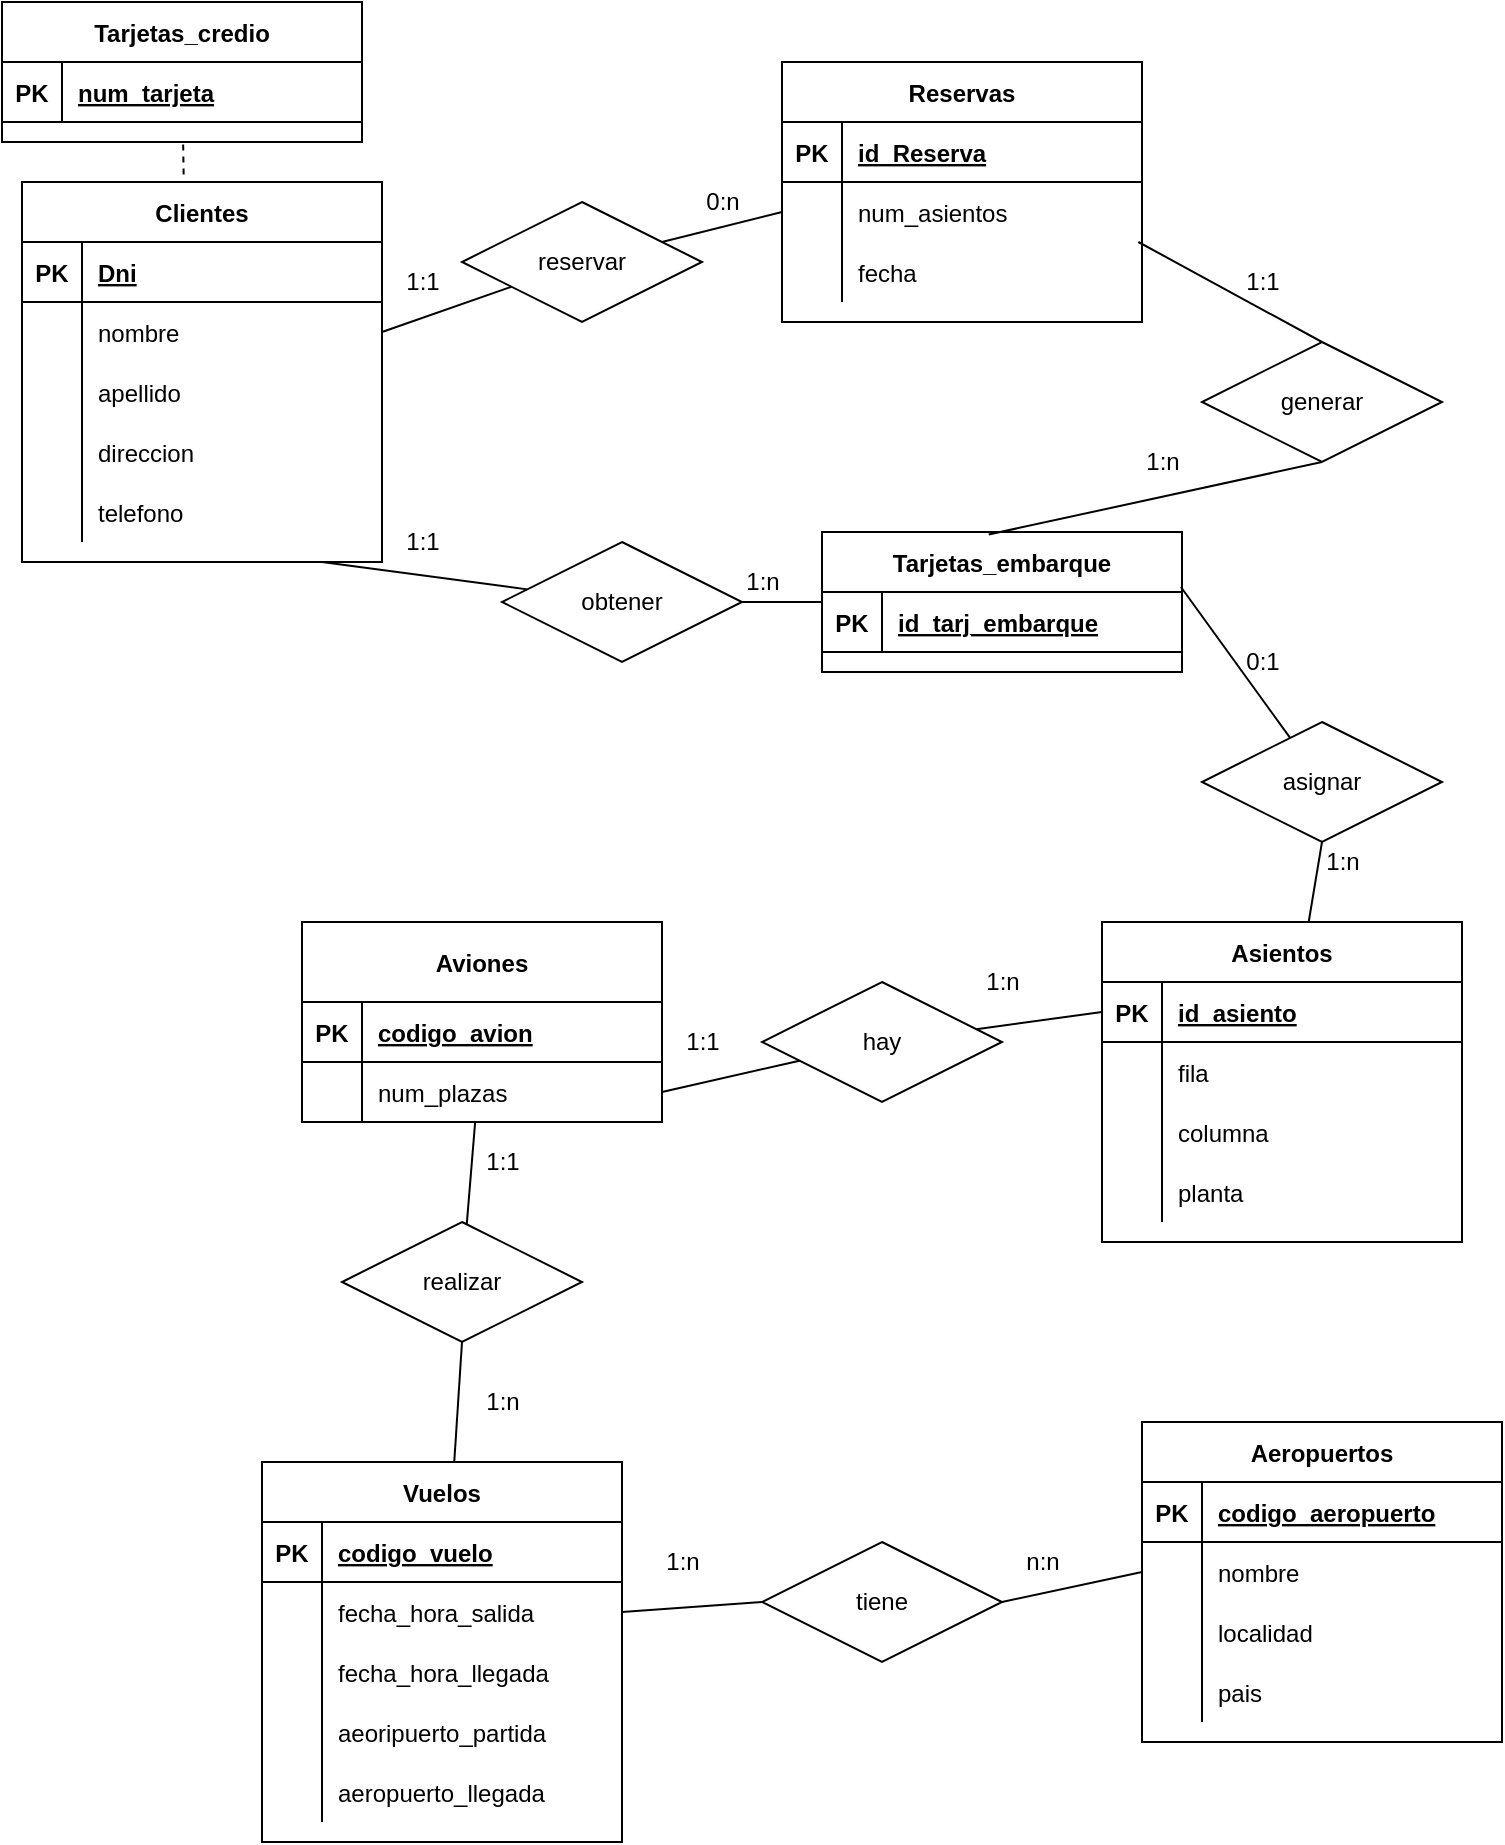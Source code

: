 <mxfile version="20.1.3" type="github">
  <diagram id="R2lEEEUBdFMjLlhIrx00" name="Page-1">
    <mxGraphModel dx="817" dy="742" grid="1" gridSize="10" guides="1" tooltips="1" connect="1" arrows="1" fold="1" page="1" pageScale="1" pageWidth="850" pageHeight="1100" math="0" shadow="0" extFonts="Permanent Marker^https://fonts.googleapis.com/css?family=Permanent+Marker">
      <root>
        <mxCell id="0" />
        <mxCell id="1" parent="0" />
        <mxCell id="9bRRvQeqISY46uuZlSet-1" value="Clientes" style="shape=table;startSize=30;container=1;collapsible=1;childLayout=tableLayout;fixedRows=1;rowLines=0;fontStyle=1;align=center;resizeLast=1;" parent="1" vertex="1">
          <mxGeometry x="30" y="120" width="180" height="190" as="geometry" />
        </mxCell>
        <mxCell id="9bRRvQeqISY46uuZlSet-2" value="" style="shape=tableRow;horizontal=0;startSize=0;swimlaneHead=0;swimlaneBody=0;fillColor=none;collapsible=0;dropTarget=0;points=[[0,0.5],[1,0.5]];portConstraint=eastwest;top=0;left=0;right=0;bottom=1;" parent="9bRRvQeqISY46uuZlSet-1" vertex="1">
          <mxGeometry y="30" width="180" height="30" as="geometry" />
        </mxCell>
        <mxCell id="9bRRvQeqISY46uuZlSet-3" value="PK" style="shape=partialRectangle;connectable=0;fillColor=none;top=0;left=0;bottom=0;right=0;fontStyle=1;overflow=hidden;" parent="9bRRvQeqISY46uuZlSet-2" vertex="1">
          <mxGeometry width="30" height="30" as="geometry">
            <mxRectangle width="30" height="30" as="alternateBounds" />
          </mxGeometry>
        </mxCell>
        <mxCell id="9bRRvQeqISY46uuZlSet-4" value="Dni" style="shape=partialRectangle;connectable=0;fillColor=none;top=0;left=0;bottom=0;right=0;align=left;spacingLeft=6;fontStyle=5;overflow=hidden;" parent="9bRRvQeqISY46uuZlSet-2" vertex="1">
          <mxGeometry x="30" width="150" height="30" as="geometry">
            <mxRectangle width="150" height="30" as="alternateBounds" />
          </mxGeometry>
        </mxCell>
        <mxCell id="9bRRvQeqISY46uuZlSet-5" value="" style="shape=tableRow;horizontal=0;startSize=0;swimlaneHead=0;swimlaneBody=0;fillColor=none;collapsible=0;dropTarget=0;points=[[0,0.5],[1,0.5]];portConstraint=eastwest;top=0;left=0;right=0;bottom=0;" parent="9bRRvQeqISY46uuZlSet-1" vertex="1">
          <mxGeometry y="60" width="180" height="30" as="geometry" />
        </mxCell>
        <mxCell id="9bRRvQeqISY46uuZlSet-6" value="" style="shape=partialRectangle;connectable=0;fillColor=none;top=0;left=0;bottom=0;right=0;editable=1;overflow=hidden;" parent="9bRRvQeqISY46uuZlSet-5" vertex="1">
          <mxGeometry width="30" height="30" as="geometry">
            <mxRectangle width="30" height="30" as="alternateBounds" />
          </mxGeometry>
        </mxCell>
        <mxCell id="9bRRvQeqISY46uuZlSet-7" value="nombre" style="shape=partialRectangle;connectable=0;fillColor=none;top=0;left=0;bottom=0;right=0;align=left;spacingLeft=6;overflow=hidden;" parent="9bRRvQeqISY46uuZlSet-5" vertex="1">
          <mxGeometry x="30" width="150" height="30" as="geometry">
            <mxRectangle width="150" height="30" as="alternateBounds" />
          </mxGeometry>
        </mxCell>
        <mxCell id="9bRRvQeqISY46uuZlSet-8" value="" style="shape=tableRow;horizontal=0;startSize=0;swimlaneHead=0;swimlaneBody=0;fillColor=none;collapsible=0;dropTarget=0;points=[[0,0.5],[1,0.5]];portConstraint=eastwest;top=0;left=0;right=0;bottom=0;" parent="9bRRvQeqISY46uuZlSet-1" vertex="1">
          <mxGeometry y="90" width="180" height="30" as="geometry" />
        </mxCell>
        <mxCell id="9bRRvQeqISY46uuZlSet-9" value="" style="shape=partialRectangle;connectable=0;fillColor=none;top=0;left=0;bottom=0;right=0;editable=1;overflow=hidden;" parent="9bRRvQeqISY46uuZlSet-8" vertex="1">
          <mxGeometry width="30" height="30" as="geometry">
            <mxRectangle width="30" height="30" as="alternateBounds" />
          </mxGeometry>
        </mxCell>
        <mxCell id="9bRRvQeqISY46uuZlSet-10" value="apellido" style="shape=partialRectangle;connectable=0;fillColor=none;top=0;left=0;bottom=0;right=0;align=left;spacingLeft=6;overflow=hidden;" parent="9bRRvQeqISY46uuZlSet-8" vertex="1">
          <mxGeometry x="30" width="150" height="30" as="geometry">
            <mxRectangle width="150" height="30" as="alternateBounds" />
          </mxGeometry>
        </mxCell>
        <mxCell id="9bRRvQeqISY46uuZlSet-11" value="" style="shape=tableRow;horizontal=0;startSize=0;swimlaneHead=0;swimlaneBody=0;fillColor=none;collapsible=0;dropTarget=0;points=[[0,0.5],[1,0.5]];portConstraint=eastwest;top=0;left=0;right=0;bottom=0;" parent="9bRRvQeqISY46uuZlSet-1" vertex="1">
          <mxGeometry y="120" width="180" height="30" as="geometry" />
        </mxCell>
        <mxCell id="9bRRvQeqISY46uuZlSet-12" value="" style="shape=partialRectangle;connectable=0;fillColor=none;top=0;left=0;bottom=0;right=0;editable=1;overflow=hidden;" parent="9bRRvQeqISY46uuZlSet-11" vertex="1">
          <mxGeometry width="30" height="30" as="geometry">
            <mxRectangle width="30" height="30" as="alternateBounds" />
          </mxGeometry>
        </mxCell>
        <mxCell id="9bRRvQeqISY46uuZlSet-13" value="direccion" style="shape=partialRectangle;connectable=0;fillColor=none;top=0;left=0;bottom=0;right=0;align=left;spacingLeft=6;overflow=hidden;" parent="9bRRvQeqISY46uuZlSet-11" vertex="1">
          <mxGeometry x="30" width="150" height="30" as="geometry">
            <mxRectangle width="150" height="30" as="alternateBounds" />
          </mxGeometry>
        </mxCell>
        <mxCell id="9bRRvQeqISY46uuZlSet-14" value="" style="shape=tableRow;horizontal=0;startSize=0;swimlaneHead=0;swimlaneBody=0;fillColor=none;collapsible=0;dropTarget=0;points=[[0,0.5],[1,0.5]];portConstraint=eastwest;top=0;left=0;right=0;bottom=0;" parent="9bRRvQeqISY46uuZlSet-1" vertex="1">
          <mxGeometry y="150" width="180" height="30" as="geometry" />
        </mxCell>
        <mxCell id="9bRRvQeqISY46uuZlSet-15" value="" style="shape=partialRectangle;connectable=0;fillColor=none;top=0;left=0;bottom=0;right=0;editable=1;overflow=hidden;" parent="9bRRvQeqISY46uuZlSet-14" vertex="1">
          <mxGeometry width="30" height="30" as="geometry">
            <mxRectangle width="30" height="30" as="alternateBounds" />
          </mxGeometry>
        </mxCell>
        <mxCell id="9bRRvQeqISY46uuZlSet-16" value="telefono" style="shape=partialRectangle;connectable=0;fillColor=none;top=0;left=0;bottom=0;right=0;align=left;spacingLeft=6;overflow=hidden;" parent="9bRRvQeqISY46uuZlSet-14" vertex="1">
          <mxGeometry x="30" width="150" height="30" as="geometry">
            <mxRectangle width="150" height="30" as="alternateBounds" />
          </mxGeometry>
        </mxCell>
        <mxCell id="9bRRvQeqISY46uuZlSet-20" value="" style="endArrow=none;dashed=1;html=1;rounded=0;exitX=0.449;exitY=-0.02;exitDx=0;exitDy=0;exitPerimeter=0;" parent="1" source="9bRRvQeqISY46uuZlSet-1" target="9bRRvQeqISY46uuZlSet-21" edge="1">
          <mxGeometry width="50" height="50" relative="1" as="geometry">
            <mxPoint x="110" y="160" as="sourcePoint" />
            <mxPoint x="110" y="50" as="targetPoint" />
          </mxGeometry>
        </mxCell>
        <mxCell id="9bRRvQeqISY46uuZlSet-21" value="Tarjetas_credio" style="shape=table;startSize=30;container=1;collapsible=1;childLayout=tableLayout;fixedRows=1;rowLines=0;fontStyle=1;align=center;resizeLast=1;" parent="1" vertex="1">
          <mxGeometry x="20" y="30" width="180" height="70" as="geometry" />
        </mxCell>
        <mxCell id="9bRRvQeqISY46uuZlSet-22" value="" style="shape=tableRow;horizontal=0;startSize=0;swimlaneHead=0;swimlaneBody=0;fillColor=none;collapsible=0;dropTarget=0;points=[[0,0.5],[1,0.5]];portConstraint=eastwest;top=0;left=0;right=0;bottom=1;" parent="9bRRvQeqISY46uuZlSet-21" vertex="1">
          <mxGeometry y="30" width="180" height="30" as="geometry" />
        </mxCell>
        <mxCell id="9bRRvQeqISY46uuZlSet-23" value="PK" style="shape=partialRectangle;connectable=0;fillColor=none;top=0;left=0;bottom=0;right=0;fontStyle=1;overflow=hidden;" parent="9bRRvQeqISY46uuZlSet-22" vertex="1">
          <mxGeometry width="30" height="30" as="geometry">
            <mxRectangle width="30" height="30" as="alternateBounds" />
          </mxGeometry>
        </mxCell>
        <mxCell id="9bRRvQeqISY46uuZlSet-24" value="num_tarjeta" style="shape=partialRectangle;connectable=0;fillColor=none;top=0;left=0;bottom=0;right=0;align=left;spacingLeft=6;fontStyle=5;overflow=hidden;" parent="9bRRvQeqISY46uuZlSet-22" vertex="1">
          <mxGeometry x="30" width="150" height="30" as="geometry">
            <mxRectangle width="150" height="30" as="alternateBounds" />
          </mxGeometry>
        </mxCell>
        <mxCell id="9bRRvQeqISY46uuZlSet-34" value="reservar" style="shape=rhombus;perimeter=rhombusPerimeter;whiteSpace=wrap;html=1;align=center;" parent="1" vertex="1">
          <mxGeometry x="250" y="130" width="120" height="60" as="geometry" />
        </mxCell>
        <mxCell id="9bRRvQeqISY46uuZlSet-37" value="" style="endArrow=none;html=1;rounded=0;exitX=1;exitY=0.5;exitDx=0;exitDy=0;" parent="1" source="9bRRvQeqISY46uuZlSet-5" target="9bRRvQeqISY46uuZlSet-34" edge="1">
          <mxGeometry width="50" height="50" relative="1" as="geometry">
            <mxPoint x="330" y="340" as="sourcePoint" />
            <mxPoint x="450" y="380" as="targetPoint" />
          </mxGeometry>
        </mxCell>
        <mxCell id="9bRRvQeqISY46uuZlSet-39" value="" style="endArrow=none;html=1;rounded=0;entryX=0;entryY=0.5;entryDx=0;entryDy=0;" parent="1" source="9bRRvQeqISY46uuZlSet-34" target="9bRRvQeqISY46uuZlSet-44" edge="1">
          <mxGeometry width="50" height="50" relative="1" as="geometry">
            <mxPoint x="400" y="430" as="sourcePoint" />
            <mxPoint x="450" y="380" as="targetPoint" />
          </mxGeometry>
        </mxCell>
        <mxCell id="9bRRvQeqISY46uuZlSet-40" value="Reservas" style="shape=table;startSize=30;container=1;collapsible=1;childLayout=tableLayout;fixedRows=1;rowLines=0;fontStyle=1;align=center;resizeLast=1;" parent="1" vertex="1">
          <mxGeometry x="410" y="60" width="180" height="130" as="geometry" />
        </mxCell>
        <mxCell id="9bRRvQeqISY46uuZlSet-41" value="" style="shape=tableRow;horizontal=0;startSize=0;swimlaneHead=0;swimlaneBody=0;fillColor=none;collapsible=0;dropTarget=0;points=[[0,0.5],[1,0.5]];portConstraint=eastwest;top=0;left=0;right=0;bottom=1;" parent="9bRRvQeqISY46uuZlSet-40" vertex="1">
          <mxGeometry y="30" width="180" height="30" as="geometry" />
        </mxCell>
        <mxCell id="9bRRvQeqISY46uuZlSet-42" value="PK" style="shape=partialRectangle;connectable=0;fillColor=none;top=0;left=0;bottom=0;right=0;fontStyle=1;overflow=hidden;" parent="9bRRvQeqISY46uuZlSet-41" vertex="1">
          <mxGeometry width="30" height="30" as="geometry">
            <mxRectangle width="30" height="30" as="alternateBounds" />
          </mxGeometry>
        </mxCell>
        <mxCell id="9bRRvQeqISY46uuZlSet-43" value="id_Reserva" style="shape=partialRectangle;connectable=0;fillColor=none;top=0;left=0;bottom=0;right=0;align=left;spacingLeft=6;fontStyle=5;overflow=hidden;" parent="9bRRvQeqISY46uuZlSet-41" vertex="1">
          <mxGeometry x="30" width="150" height="30" as="geometry">
            <mxRectangle width="150" height="30" as="alternateBounds" />
          </mxGeometry>
        </mxCell>
        <mxCell id="9bRRvQeqISY46uuZlSet-44" value="" style="shape=tableRow;horizontal=0;startSize=0;swimlaneHead=0;swimlaneBody=0;fillColor=none;collapsible=0;dropTarget=0;points=[[0,0.5],[1,0.5]];portConstraint=eastwest;top=0;left=0;right=0;bottom=0;" parent="9bRRvQeqISY46uuZlSet-40" vertex="1">
          <mxGeometry y="60" width="180" height="30" as="geometry" />
        </mxCell>
        <mxCell id="9bRRvQeqISY46uuZlSet-45" value="" style="shape=partialRectangle;connectable=0;fillColor=none;top=0;left=0;bottom=0;right=0;editable=1;overflow=hidden;" parent="9bRRvQeqISY46uuZlSet-44" vertex="1">
          <mxGeometry width="30" height="30" as="geometry">
            <mxRectangle width="30" height="30" as="alternateBounds" />
          </mxGeometry>
        </mxCell>
        <mxCell id="9bRRvQeqISY46uuZlSet-46" value="num_asientos" style="shape=partialRectangle;connectable=0;fillColor=none;top=0;left=0;bottom=0;right=0;align=left;spacingLeft=6;overflow=hidden;" parent="9bRRvQeqISY46uuZlSet-44" vertex="1">
          <mxGeometry x="30" width="150" height="30" as="geometry">
            <mxRectangle width="150" height="30" as="alternateBounds" />
          </mxGeometry>
        </mxCell>
        <mxCell id="9bRRvQeqISY46uuZlSet-47" value="" style="shape=tableRow;horizontal=0;startSize=0;swimlaneHead=0;swimlaneBody=0;fillColor=none;collapsible=0;dropTarget=0;points=[[0,0.5],[1,0.5]];portConstraint=eastwest;top=0;left=0;right=0;bottom=0;" parent="9bRRvQeqISY46uuZlSet-40" vertex="1">
          <mxGeometry y="90" width="180" height="30" as="geometry" />
        </mxCell>
        <mxCell id="9bRRvQeqISY46uuZlSet-48" value="" style="shape=partialRectangle;connectable=0;fillColor=none;top=0;left=0;bottom=0;right=0;editable=1;overflow=hidden;" parent="9bRRvQeqISY46uuZlSet-47" vertex="1">
          <mxGeometry width="30" height="30" as="geometry">
            <mxRectangle width="30" height="30" as="alternateBounds" />
          </mxGeometry>
        </mxCell>
        <mxCell id="9bRRvQeqISY46uuZlSet-49" value="fecha" style="shape=partialRectangle;connectable=0;fillColor=none;top=0;left=0;bottom=0;right=0;align=left;spacingLeft=6;overflow=hidden;" parent="9bRRvQeqISY46uuZlSet-47" vertex="1">
          <mxGeometry x="30" width="150" height="30" as="geometry">
            <mxRectangle width="150" height="30" as="alternateBounds" />
          </mxGeometry>
        </mxCell>
        <mxCell id="9bRRvQeqISY46uuZlSet-53" value="generar" style="shape=rhombus;perimeter=rhombusPerimeter;whiteSpace=wrap;html=1;align=center;" parent="1" vertex="1">
          <mxGeometry x="620" y="200" width="120" height="60" as="geometry" />
        </mxCell>
        <mxCell id="9bRRvQeqISY46uuZlSet-54" value="Tarjetas_embarque" style="shape=table;startSize=30;container=1;collapsible=1;childLayout=tableLayout;fixedRows=1;rowLines=0;fontStyle=1;align=center;resizeLast=1;" parent="1" vertex="1">
          <mxGeometry x="430" y="295" width="180" height="70" as="geometry" />
        </mxCell>
        <mxCell id="9bRRvQeqISY46uuZlSet-55" value="" style="shape=tableRow;horizontal=0;startSize=0;swimlaneHead=0;swimlaneBody=0;fillColor=none;collapsible=0;dropTarget=0;points=[[0,0.5],[1,0.5]];portConstraint=eastwest;top=0;left=0;right=0;bottom=1;" parent="9bRRvQeqISY46uuZlSet-54" vertex="1">
          <mxGeometry y="30" width="180" height="30" as="geometry" />
        </mxCell>
        <mxCell id="9bRRvQeqISY46uuZlSet-56" value="PK" style="shape=partialRectangle;connectable=0;fillColor=none;top=0;left=0;bottom=0;right=0;fontStyle=1;overflow=hidden;" parent="9bRRvQeqISY46uuZlSet-55" vertex="1">
          <mxGeometry width="30" height="30" as="geometry">
            <mxRectangle width="30" height="30" as="alternateBounds" />
          </mxGeometry>
        </mxCell>
        <mxCell id="9bRRvQeqISY46uuZlSet-57" value="id_tarj_embarque" style="shape=partialRectangle;connectable=0;fillColor=none;top=0;left=0;bottom=0;right=0;align=left;spacingLeft=6;fontStyle=5;overflow=hidden;" parent="9bRRvQeqISY46uuZlSet-55" vertex="1">
          <mxGeometry x="30" width="150" height="30" as="geometry">
            <mxRectangle width="150" height="30" as="alternateBounds" />
          </mxGeometry>
        </mxCell>
        <mxCell id="9bRRvQeqISY46uuZlSet-67" value="asignar" style="shape=rhombus;perimeter=rhombusPerimeter;whiteSpace=wrap;html=1;align=center;" parent="1" vertex="1">
          <mxGeometry x="620" y="390" width="120" height="60" as="geometry" />
        </mxCell>
        <mxCell id="9bRRvQeqISY46uuZlSet-68" value="Asientos" style="shape=table;startSize=30;container=1;collapsible=1;childLayout=tableLayout;fixedRows=1;rowLines=0;fontStyle=1;align=center;resizeLast=1;" parent="1" vertex="1">
          <mxGeometry x="570" y="490" width="180" height="160" as="geometry" />
        </mxCell>
        <mxCell id="9bRRvQeqISY46uuZlSet-69" value="" style="shape=tableRow;horizontal=0;startSize=0;swimlaneHead=0;swimlaneBody=0;fillColor=none;collapsible=0;dropTarget=0;points=[[0,0.5],[1,0.5]];portConstraint=eastwest;top=0;left=0;right=0;bottom=1;" parent="9bRRvQeqISY46uuZlSet-68" vertex="1">
          <mxGeometry y="30" width="180" height="30" as="geometry" />
        </mxCell>
        <mxCell id="9bRRvQeqISY46uuZlSet-70" value="PK" style="shape=partialRectangle;connectable=0;fillColor=none;top=0;left=0;bottom=0;right=0;fontStyle=1;overflow=hidden;" parent="9bRRvQeqISY46uuZlSet-69" vertex="1">
          <mxGeometry width="30" height="30" as="geometry">
            <mxRectangle width="30" height="30" as="alternateBounds" />
          </mxGeometry>
        </mxCell>
        <mxCell id="9bRRvQeqISY46uuZlSet-71" value="id_asiento" style="shape=partialRectangle;connectable=0;fillColor=none;top=0;left=0;bottom=0;right=0;align=left;spacingLeft=6;fontStyle=5;overflow=hidden;" parent="9bRRvQeqISY46uuZlSet-69" vertex="1">
          <mxGeometry x="30" width="150" height="30" as="geometry">
            <mxRectangle width="150" height="30" as="alternateBounds" />
          </mxGeometry>
        </mxCell>
        <mxCell id="9bRRvQeqISY46uuZlSet-72" value="" style="shape=tableRow;horizontal=0;startSize=0;swimlaneHead=0;swimlaneBody=0;fillColor=none;collapsible=0;dropTarget=0;points=[[0,0.5],[1,0.5]];portConstraint=eastwest;top=0;left=0;right=0;bottom=0;" parent="9bRRvQeqISY46uuZlSet-68" vertex="1">
          <mxGeometry y="60" width="180" height="30" as="geometry" />
        </mxCell>
        <mxCell id="9bRRvQeqISY46uuZlSet-73" value="" style="shape=partialRectangle;connectable=0;fillColor=none;top=0;left=0;bottom=0;right=0;editable=1;overflow=hidden;" parent="9bRRvQeqISY46uuZlSet-72" vertex="1">
          <mxGeometry width="30" height="30" as="geometry">
            <mxRectangle width="30" height="30" as="alternateBounds" />
          </mxGeometry>
        </mxCell>
        <mxCell id="9bRRvQeqISY46uuZlSet-74" value="fila" style="shape=partialRectangle;connectable=0;fillColor=none;top=0;left=0;bottom=0;right=0;align=left;spacingLeft=6;overflow=hidden;" parent="9bRRvQeqISY46uuZlSet-72" vertex="1">
          <mxGeometry x="30" width="150" height="30" as="geometry">
            <mxRectangle width="150" height="30" as="alternateBounds" />
          </mxGeometry>
        </mxCell>
        <mxCell id="9bRRvQeqISY46uuZlSet-75" value="" style="shape=tableRow;horizontal=0;startSize=0;swimlaneHead=0;swimlaneBody=0;fillColor=none;collapsible=0;dropTarget=0;points=[[0,0.5],[1,0.5]];portConstraint=eastwest;top=0;left=0;right=0;bottom=0;" parent="9bRRvQeqISY46uuZlSet-68" vertex="1">
          <mxGeometry y="90" width="180" height="30" as="geometry" />
        </mxCell>
        <mxCell id="9bRRvQeqISY46uuZlSet-76" value="" style="shape=partialRectangle;connectable=0;fillColor=none;top=0;left=0;bottom=0;right=0;editable=1;overflow=hidden;" parent="9bRRvQeqISY46uuZlSet-75" vertex="1">
          <mxGeometry width="30" height="30" as="geometry">
            <mxRectangle width="30" height="30" as="alternateBounds" />
          </mxGeometry>
        </mxCell>
        <mxCell id="9bRRvQeqISY46uuZlSet-77" value="columna" style="shape=partialRectangle;connectable=0;fillColor=none;top=0;left=0;bottom=0;right=0;align=left;spacingLeft=6;overflow=hidden;" parent="9bRRvQeqISY46uuZlSet-75" vertex="1">
          <mxGeometry x="30" width="150" height="30" as="geometry">
            <mxRectangle width="150" height="30" as="alternateBounds" />
          </mxGeometry>
        </mxCell>
        <mxCell id="9bRRvQeqISY46uuZlSet-78" value="" style="shape=tableRow;horizontal=0;startSize=0;swimlaneHead=0;swimlaneBody=0;fillColor=none;collapsible=0;dropTarget=0;points=[[0,0.5],[1,0.5]];portConstraint=eastwest;top=0;left=0;right=0;bottom=0;" parent="9bRRvQeqISY46uuZlSet-68" vertex="1">
          <mxGeometry y="120" width="180" height="30" as="geometry" />
        </mxCell>
        <mxCell id="9bRRvQeqISY46uuZlSet-79" value="" style="shape=partialRectangle;connectable=0;fillColor=none;top=0;left=0;bottom=0;right=0;editable=1;overflow=hidden;" parent="9bRRvQeqISY46uuZlSet-78" vertex="1">
          <mxGeometry width="30" height="30" as="geometry">
            <mxRectangle width="30" height="30" as="alternateBounds" />
          </mxGeometry>
        </mxCell>
        <mxCell id="9bRRvQeqISY46uuZlSet-80" value="planta" style="shape=partialRectangle;connectable=0;fillColor=none;top=0;left=0;bottom=0;right=0;align=left;spacingLeft=6;overflow=hidden;" parent="9bRRvQeqISY46uuZlSet-78" vertex="1">
          <mxGeometry x="30" width="150" height="30" as="geometry">
            <mxRectangle width="150" height="30" as="alternateBounds" />
          </mxGeometry>
        </mxCell>
        <mxCell id="9bRRvQeqISY46uuZlSet-81" value="obtener" style="shape=rhombus;perimeter=rhombusPerimeter;whiteSpace=wrap;html=1;align=center;" parent="1" vertex="1">
          <mxGeometry x="270" y="300" width="120" height="60" as="geometry" />
        </mxCell>
        <mxCell id="9bRRvQeqISY46uuZlSet-82" value="Vuelos" style="shape=table;startSize=30;container=1;collapsible=1;childLayout=tableLayout;fixedRows=1;rowLines=0;fontStyle=1;align=center;resizeLast=1;" parent="1" vertex="1">
          <mxGeometry x="150" y="760" width="180" height="190" as="geometry" />
        </mxCell>
        <mxCell id="9bRRvQeqISY46uuZlSet-83" value="" style="shape=tableRow;horizontal=0;startSize=0;swimlaneHead=0;swimlaneBody=0;fillColor=none;collapsible=0;dropTarget=0;points=[[0,0.5],[1,0.5]];portConstraint=eastwest;top=0;left=0;right=0;bottom=1;" parent="9bRRvQeqISY46uuZlSet-82" vertex="1">
          <mxGeometry y="30" width="180" height="30" as="geometry" />
        </mxCell>
        <mxCell id="9bRRvQeqISY46uuZlSet-84" value="PK" style="shape=partialRectangle;connectable=0;fillColor=none;top=0;left=0;bottom=0;right=0;fontStyle=1;overflow=hidden;" parent="9bRRvQeqISY46uuZlSet-83" vertex="1">
          <mxGeometry width="30" height="30" as="geometry">
            <mxRectangle width="30" height="30" as="alternateBounds" />
          </mxGeometry>
        </mxCell>
        <mxCell id="9bRRvQeqISY46uuZlSet-85" value="codigo_vuelo" style="shape=partialRectangle;connectable=0;fillColor=none;top=0;left=0;bottom=0;right=0;align=left;spacingLeft=6;fontStyle=5;overflow=hidden;" parent="9bRRvQeqISY46uuZlSet-83" vertex="1">
          <mxGeometry x="30" width="150" height="30" as="geometry">
            <mxRectangle width="150" height="30" as="alternateBounds" />
          </mxGeometry>
        </mxCell>
        <mxCell id="9bRRvQeqISY46uuZlSet-86" value="" style="shape=tableRow;horizontal=0;startSize=0;swimlaneHead=0;swimlaneBody=0;fillColor=none;collapsible=0;dropTarget=0;points=[[0,0.5],[1,0.5]];portConstraint=eastwest;top=0;left=0;right=0;bottom=0;" parent="9bRRvQeqISY46uuZlSet-82" vertex="1">
          <mxGeometry y="60" width="180" height="30" as="geometry" />
        </mxCell>
        <mxCell id="9bRRvQeqISY46uuZlSet-87" value="" style="shape=partialRectangle;connectable=0;fillColor=none;top=0;left=0;bottom=0;right=0;editable=1;overflow=hidden;" parent="9bRRvQeqISY46uuZlSet-86" vertex="1">
          <mxGeometry width="30" height="30" as="geometry">
            <mxRectangle width="30" height="30" as="alternateBounds" />
          </mxGeometry>
        </mxCell>
        <mxCell id="9bRRvQeqISY46uuZlSet-88" value="fecha_hora_salida" style="shape=partialRectangle;connectable=0;fillColor=none;top=0;left=0;bottom=0;right=0;align=left;spacingLeft=6;overflow=hidden;" parent="9bRRvQeqISY46uuZlSet-86" vertex="1">
          <mxGeometry x="30" width="150" height="30" as="geometry">
            <mxRectangle width="150" height="30" as="alternateBounds" />
          </mxGeometry>
        </mxCell>
        <mxCell id="9bRRvQeqISY46uuZlSet-89" value="" style="shape=tableRow;horizontal=0;startSize=0;swimlaneHead=0;swimlaneBody=0;fillColor=none;collapsible=0;dropTarget=0;points=[[0,0.5],[1,0.5]];portConstraint=eastwest;top=0;left=0;right=0;bottom=0;" parent="9bRRvQeqISY46uuZlSet-82" vertex="1">
          <mxGeometry y="90" width="180" height="30" as="geometry" />
        </mxCell>
        <mxCell id="9bRRvQeqISY46uuZlSet-90" value="" style="shape=partialRectangle;connectable=0;fillColor=none;top=0;left=0;bottom=0;right=0;editable=1;overflow=hidden;" parent="9bRRvQeqISY46uuZlSet-89" vertex="1">
          <mxGeometry width="30" height="30" as="geometry">
            <mxRectangle width="30" height="30" as="alternateBounds" />
          </mxGeometry>
        </mxCell>
        <mxCell id="9bRRvQeqISY46uuZlSet-91" value="fecha_hora_llegada" style="shape=partialRectangle;connectable=0;fillColor=none;top=0;left=0;bottom=0;right=0;align=left;spacingLeft=6;overflow=hidden;" parent="9bRRvQeqISY46uuZlSet-89" vertex="1">
          <mxGeometry x="30" width="150" height="30" as="geometry">
            <mxRectangle width="150" height="30" as="alternateBounds" />
          </mxGeometry>
        </mxCell>
        <mxCell id="9bRRvQeqISY46uuZlSet-92" value="" style="shape=tableRow;horizontal=0;startSize=0;swimlaneHead=0;swimlaneBody=0;fillColor=none;collapsible=0;dropTarget=0;points=[[0,0.5],[1,0.5]];portConstraint=eastwest;top=0;left=0;right=0;bottom=0;" parent="9bRRvQeqISY46uuZlSet-82" vertex="1">
          <mxGeometry y="120" width="180" height="30" as="geometry" />
        </mxCell>
        <mxCell id="9bRRvQeqISY46uuZlSet-93" value="" style="shape=partialRectangle;connectable=0;fillColor=none;top=0;left=0;bottom=0;right=0;editable=1;overflow=hidden;" parent="9bRRvQeqISY46uuZlSet-92" vertex="1">
          <mxGeometry width="30" height="30" as="geometry">
            <mxRectangle width="30" height="30" as="alternateBounds" />
          </mxGeometry>
        </mxCell>
        <mxCell id="9bRRvQeqISY46uuZlSet-94" value="aeoripuerto_partida" style="shape=partialRectangle;connectable=0;fillColor=none;top=0;left=0;bottom=0;right=0;align=left;spacingLeft=6;overflow=hidden;" parent="9bRRvQeqISY46uuZlSet-92" vertex="1">
          <mxGeometry x="30" width="150" height="30" as="geometry">
            <mxRectangle width="150" height="30" as="alternateBounds" />
          </mxGeometry>
        </mxCell>
        <mxCell id="9bRRvQeqISY46uuZlSet-141" value="" style="shape=tableRow;horizontal=0;startSize=0;swimlaneHead=0;swimlaneBody=0;fillColor=none;collapsible=0;dropTarget=0;points=[[0,0.5],[1,0.5]];portConstraint=eastwest;top=0;left=0;right=0;bottom=0;" parent="9bRRvQeqISY46uuZlSet-82" vertex="1">
          <mxGeometry y="150" width="180" height="30" as="geometry" />
        </mxCell>
        <mxCell id="9bRRvQeqISY46uuZlSet-142" value="" style="shape=partialRectangle;connectable=0;fillColor=none;top=0;left=0;bottom=0;right=0;editable=1;overflow=hidden;" parent="9bRRvQeqISY46uuZlSet-141" vertex="1">
          <mxGeometry width="30" height="30" as="geometry">
            <mxRectangle width="30" height="30" as="alternateBounds" />
          </mxGeometry>
        </mxCell>
        <mxCell id="9bRRvQeqISY46uuZlSet-143" value="aeropuerto_llegada" style="shape=partialRectangle;connectable=0;fillColor=none;top=0;left=0;bottom=0;right=0;align=left;spacingLeft=6;overflow=hidden;" parent="9bRRvQeqISY46uuZlSet-141" vertex="1">
          <mxGeometry x="30" width="150" height="30" as="geometry">
            <mxRectangle width="150" height="30" as="alternateBounds" />
          </mxGeometry>
        </mxCell>
        <mxCell id="9bRRvQeqISY46uuZlSet-95" value="Aviones" style="shape=table;startSize=40;container=1;collapsible=1;childLayout=tableLayout;fixedRows=1;rowLines=0;fontStyle=1;align=center;resizeLast=1;" parent="1" vertex="1">
          <mxGeometry x="170" y="490" width="180" height="100" as="geometry" />
        </mxCell>
        <mxCell id="9bRRvQeqISY46uuZlSet-96" value="" style="shape=tableRow;horizontal=0;startSize=0;swimlaneHead=0;swimlaneBody=0;fillColor=none;collapsible=0;dropTarget=0;points=[[0,0.5],[1,0.5]];portConstraint=eastwest;top=0;left=0;right=0;bottom=1;" parent="9bRRvQeqISY46uuZlSet-95" vertex="1">
          <mxGeometry y="40" width="180" height="30" as="geometry" />
        </mxCell>
        <mxCell id="9bRRvQeqISY46uuZlSet-97" value="PK" style="shape=partialRectangle;connectable=0;fillColor=none;top=0;left=0;bottom=0;right=0;fontStyle=1;overflow=hidden;" parent="9bRRvQeqISY46uuZlSet-96" vertex="1">
          <mxGeometry width="30" height="30" as="geometry">
            <mxRectangle width="30" height="30" as="alternateBounds" />
          </mxGeometry>
        </mxCell>
        <mxCell id="9bRRvQeqISY46uuZlSet-98" value="codigo_avion" style="shape=partialRectangle;connectable=0;fillColor=none;top=0;left=0;bottom=0;right=0;align=left;spacingLeft=6;fontStyle=5;overflow=hidden;" parent="9bRRvQeqISY46uuZlSet-96" vertex="1">
          <mxGeometry x="30" width="150" height="30" as="geometry">
            <mxRectangle width="150" height="30" as="alternateBounds" />
          </mxGeometry>
        </mxCell>
        <mxCell id="9bRRvQeqISY46uuZlSet-99" value="" style="shape=tableRow;horizontal=0;startSize=0;swimlaneHead=0;swimlaneBody=0;fillColor=none;collapsible=0;dropTarget=0;points=[[0,0.5],[1,0.5]];portConstraint=eastwest;top=0;left=0;right=0;bottom=0;" parent="9bRRvQeqISY46uuZlSet-95" vertex="1">
          <mxGeometry y="70" width="180" height="30" as="geometry" />
        </mxCell>
        <mxCell id="9bRRvQeqISY46uuZlSet-100" value="" style="shape=partialRectangle;connectable=0;fillColor=none;top=0;left=0;bottom=0;right=0;editable=1;overflow=hidden;" parent="9bRRvQeqISY46uuZlSet-99" vertex="1">
          <mxGeometry width="30" height="30" as="geometry">
            <mxRectangle width="30" height="30" as="alternateBounds" />
          </mxGeometry>
        </mxCell>
        <mxCell id="9bRRvQeqISY46uuZlSet-101" value="num_plazas" style="shape=partialRectangle;connectable=0;fillColor=none;top=0;left=0;bottom=0;right=0;align=left;spacingLeft=6;overflow=hidden;" parent="9bRRvQeqISY46uuZlSet-99" vertex="1">
          <mxGeometry x="30" width="150" height="30" as="geometry">
            <mxRectangle width="150" height="30" as="alternateBounds" />
          </mxGeometry>
        </mxCell>
        <mxCell id="9bRRvQeqISY46uuZlSet-108" value="Aeropuertos" style="shape=table;startSize=30;container=1;collapsible=1;childLayout=tableLayout;fixedRows=1;rowLines=0;fontStyle=1;align=center;resizeLast=1;" parent="1" vertex="1">
          <mxGeometry x="590" y="740" width="180" height="160" as="geometry" />
        </mxCell>
        <mxCell id="9bRRvQeqISY46uuZlSet-109" value="" style="shape=tableRow;horizontal=0;startSize=0;swimlaneHead=0;swimlaneBody=0;fillColor=none;collapsible=0;dropTarget=0;points=[[0,0.5],[1,0.5]];portConstraint=eastwest;top=0;left=0;right=0;bottom=1;" parent="9bRRvQeqISY46uuZlSet-108" vertex="1">
          <mxGeometry y="30" width="180" height="30" as="geometry" />
        </mxCell>
        <mxCell id="9bRRvQeqISY46uuZlSet-110" value="PK" style="shape=partialRectangle;connectable=0;fillColor=none;top=0;left=0;bottom=0;right=0;fontStyle=1;overflow=hidden;" parent="9bRRvQeqISY46uuZlSet-109" vertex="1">
          <mxGeometry width="30" height="30" as="geometry">
            <mxRectangle width="30" height="30" as="alternateBounds" />
          </mxGeometry>
        </mxCell>
        <mxCell id="9bRRvQeqISY46uuZlSet-111" value="codigo_aeropuerto" style="shape=partialRectangle;connectable=0;fillColor=none;top=0;left=0;bottom=0;right=0;align=left;spacingLeft=6;fontStyle=5;overflow=hidden;" parent="9bRRvQeqISY46uuZlSet-109" vertex="1">
          <mxGeometry x="30" width="150" height="30" as="geometry">
            <mxRectangle width="150" height="30" as="alternateBounds" />
          </mxGeometry>
        </mxCell>
        <mxCell id="9bRRvQeqISY46uuZlSet-112" value="" style="shape=tableRow;horizontal=0;startSize=0;swimlaneHead=0;swimlaneBody=0;fillColor=none;collapsible=0;dropTarget=0;points=[[0,0.5],[1,0.5]];portConstraint=eastwest;top=0;left=0;right=0;bottom=0;" parent="9bRRvQeqISY46uuZlSet-108" vertex="1">
          <mxGeometry y="60" width="180" height="30" as="geometry" />
        </mxCell>
        <mxCell id="9bRRvQeqISY46uuZlSet-113" value="" style="shape=partialRectangle;connectable=0;fillColor=none;top=0;left=0;bottom=0;right=0;editable=1;overflow=hidden;" parent="9bRRvQeqISY46uuZlSet-112" vertex="1">
          <mxGeometry width="30" height="30" as="geometry">
            <mxRectangle width="30" height="30" as="alternateBounds" />
          </mxGeometry>
        </mxCell>
        <mxCell id="9bRRvQeqISY46uuZlSet-114" value="nombre" style="shape=partialRectangle;connectable=0;fillColor=none;top=0;left=0;bottom=0;right=0;align=left;spacingLeft=6;overflow=hidden;" parent="9bRRvQeqISY46uuZlSet-112" vertex="1">
          <mxGeometry x="30" width="150" height="30" as="geometry">
            <mxRectangle width="150" height="30" as="alternateBounds" />
          </mxGeometry>
        </mxCell>
        <mxCell id="9bRRvQeqISY46uuZlSet-115" value="" style="shape=tableRow;horizontal=0;startSize=0;swimlaneHead=0;swimlaneBody=0;fillColor=none;collapsible=0;dropTarget=0;points=[[0,0.5],[1,0.5]];portConstraint=eastwest;top=0;left=0;right=0;bottom=0;" parent="9bRRvQeqISY46uuZlSet-108" vertex="1">
          <mxGeometry y="90" width="180" height="30" as="geometry" />
        </mxCell>
        <mxCell id="9bRRvQeqISY46uuZlSet-116" value="" style="shape=partialRectangle;connectable=0;fillColor=none;top=0;left=0;bottom=0;right=0;editable=1;overflow=hidden;" parent="9bRRvQeqISY46uuZlSet-115" vertex="1">
          <mxGeometry width="30" height="30" as="geometry">
            <mxRectangle width="30" height="30" as="alternateBounds" />
          </mxGeometry>
        </mxCell>
        <mxCell id="9bRRvQeqISY46uuZlSet-117" value="localidad" style="shape=partialRectangle;connectable=0;fillColor=none;top=0;left=0;bottom=0;right=0;align=left;spacingLeft=6;overflow=hidden;" parent="9bRRvQeqISY46uuZlSet-115" vertex="1">
          <mxGeometry x="30" width="150" height="30" as="geometry">
            <mxRectangle width="150" height="30" as="alternateBounds" />
          </mxGeometry>
        </mxCell>
        <mxCell id="9bRRvQeqISY46uuZlSet-118" value="" style="shape=tableRow;horizontal=0;startSize=0;swimlaneHead=0;swimlaneBody=0;fillColor=none;collapsible=0;dropTarget=0;points=[[0,0.5],[1,0.5]];portConstraint=eastwest;top=0;left=0;right=0;bottom=0;" parent="9bRRvQeqISY46uuZlSet-108" vertex="1">
          <mxGeometry y="120" width="180" height="30" as="geometry" />
        </mxCell>
        <mxCell id="9bRRvQeqISY46uuZlSet-119" value="" style="shape=partialRectangle;connectable=0;fillColor=none;top=0;left=0;bottom=0;right=0;editable=1;overflow=hidden;" parent="9bRRvQeqISY46uuZlSet-118" vertex="1">
          <mxGeometry width="30" height="30" as="geometry">
            <mxRectangle width="30" height="30" as="alternateBounds" />
          </mxGeometry>
        </mxCell>
        <mxCell id="9bRRvQeqISY46uuZlSet-120" value="pais" style="shape=partialRectangle;connectable=0;fillColor=none;top=0;left=0;bottom=0;right=0;align=left;spacingLeft=6;overflow=hidden;" parent="9bRRvQeqISY46uuZlSet-118" vertex="1">
          <mxGeometry x="30" width="150" height="30" as="geometry">
            <mxRectangle width="150" height="30" as="alternateBounds" />
          </mxGeometry>
        </mxCell>
        <mxCell id="9bRRvQeqISY46uuZlSet-121" value="" style="endArrow=none;html=1;rounded=0;entryX=0.5;entryY=0;entryDx=0;entryDy=0;exitX=0.99;exitY=0;exitDx=0;exitDy=0;exitPerimeter=0;" parent="1" source="9bRRvQeqISY46uuZlSet-47" target="9bRRvQeqISY46uuZlSet-53" edge="1">
          <mxGeometry width="50" height="50" relative="1" as="geometry">
            <mxPoint x="490" y="220" as="sourcePoint" />
            <mxPoint x="440" y="340" as="targetPoint" />
          </mxGeometry>
        </mxCell>
        <mxCell id="9bRRvQeqISY46uuZlSet-123" value="" style="endArrow=none;html=1;rounded=0;entryX=0.5;entryY=1;entryDx=0;entryDy=0;exitX=0.463;exitY=0.018;exitDx=0;exitDy=0;exitPerimeter=0;" parent="1" source="9bRRvQeqISY46uuZlSet-54" target="9bRRvQeqISY46uuZlSet-53" edge="1">
          <mxGeometry width="50" height="50" relative="1" as="geometry">
            <mxPoint x="390" y="390" as="sourcePoint" />
            <mxPoint x="440" y="340" as="targetPoint" />
          </mxGeometry>
        </mxCell>
        <mxCell id="9bRRvQeqISY46uuZlSet-126" value="" style="endArrow=none;html=1;rounded=0;" parent="1" source="9bRRvQeqISY46uuZlSet-81" target="9bRRvQeqISY46uuZlSet-54" edge="1">
          <mxGeometry width="50" height="50" relative="1" as="geometry">
            <mxPoint x="390" y="390" as="sourcePoint" />
            <mxPoint x="440" y="340" as="targetPoint" />
          </mxGeometry>
        </mxCell>
        <mxCell id="9bRRvQeqISY46uuZlSet-127" value="" style="endArrow=none;html=1;rounded=0;" parent="1" target="9bRRvQeqISY46uuZlSet-81" edge="1">
          <mxGeometry width="50" height="50" relative="1" as="geometry">
            <mxPoint x="180" y="310" as="sourcePoint" />
            <mxPoint x="250" y="390" as="targetPoint" />
          </mxGeometry>
        </mxCell>
        <mxCell id="9bRRvQeqISY46uuZlSet-129" value="hay" style="shape=rhombus;perimeter=rhombusPerimeter;whiteSpace=wrap;html=1;align=center;" parent="1" vertex="1">
          <mxGeometry x="400" y="520" width="120" height="60" as="geometry" />
        </mxCell>
        <mxCell id="9bRRvQeqISY46uuZlSet-130" value="" style="endArrow=none;html=1;rounded=0;entryX=0.5;entryY=1;entryDx=0;entryDy=0;" parent="1" source="9bRRvQeqISY46uuZlSet-68" target="9bRRvQeqISY46uuZlSet-67" edge="1">
          <mxGeometry width="50" height="50" relative="1" as="geometry">
            <mxPoint x="680" y="480" as="sourcePoint" />
            <mxPoint x="440" y="570" as="targetPoint" />
          </mxGeometry>
        </mxCell>
        <mxCell id="9bRRvQeqISY46uuZlSet-131" value="" style="endArrow=none;html=1;rounded=0;exitX=0.997;exitY=0.393;exitDx=0;exitDy=0;exitPerimeter=0;" parent="1" source="9bRRvQeqISY46uuZlSet-54" target="9bRRvQeqISY46uuZlSet-67" edge="1">
          <mxGeometry width="50" height="50" relative="1" as="geometry">
            <mxPoint x="390" y="620" as="sourcePoint" />
            <mxPoint x="440" y="570" as="targetPoint" />
          </mxGeometry>
        </mxCell>
        <mxCell id="9bRRvQeqISY46uuZlSet-132" value="" style="endArrow=none;html=1;rounded=0;exitX=1;exitY=0.5;exitDx=0;exitDy=0;" parent="1" source="9bRRvQeqISY46uuZlSet-99" target="9bRRvQeqISY46uuZlSet-129" edge="1">
          <mxGeometry width="50" height="50" relative="1" as="geometry">
            <mxPoint x="390" y="620" as="sourcePoint" />
            <mxPoint x="440" y="570" as="targetPoint" />
          </mxGeometry>
        </mxCell>
        <mxCell id="9bRRvQeqISY46uuZlSet-133" value="" style="endArrow=none;html=1;rounded=0;exitX=0;exitY=0.5;exitDx=0;exitDy=0;" parent="1" source="9bRRvQeqISY46uuZlSet-69" target="9bRRvQeqISY46uuZlSet-129" edge="1">
          <mxGeometry width="50" height="50" relative="1" as="geometry">
            <mxPoint x="390" y="620" as="sourcePoint" />
            <mxPoint x="440" y="570" as="targetPoint" />
          </mxGeometry>
        </mxCell>
        <mxCell id="9bRRvQeqISY46uuZlSet-134" value="realizar" style="shape=rhombus;perimeter=rhombusPerimeter;whiteSpace=wrap;html=1;align=center;" parent="1" vertex="1">
          <mxGeometry x="190" y="640" width="120" height="60" as="geometry" />
        </mxCell>
        <mxCell id="9bRRvQeqISY46uuZlSet-135" value="tiene" style="shape=rhombus;perimeter=rhombusPerimeter;whiteSpace=wrap;html=1;align=center;" parent="1" vertex="1">
          <mxGeometry x="400" y="800" width="120" height="60" as="geometry" />
        </mxCell>
        <mxCell id="9bRRvQeqISY46uuZlSet-137" value="" style="endArrow=none;html=1;rounded=0;entryX=0.481;entryY=1;entryDx=0;entryDy=0;entryPerimeter=0;" parent="1" source="9bRRvQeqISY46uuZlSet-134" target="9bRRvQeqISY46uuZlSet-99" edge="1">
          <mxGeometry width="50" height="50" relative="1" as="geometry">
            <mxPoint x="320" y="620" as="sourcePoint" />
            <mxPoint x="370" y="570" as="targetPoint" />
          </mxGeometry>
        </mxCell>
        <mxCell id="9bRRvQeqISY46uuZlSet-138" value="" style="endArrow=none;html=1;rounded=0;exitX=0.5;exitY=1;exitDx=0;exitDy=0;" parent="1" source="9bRRvQeqISY46uuZlSet-134" target="9bRRvQeqISY46uuZlSet-82" edge="1">
          <mxGeometry width="50" height="50" relative="1" as="geometry">
            <mxPoint x="320" y="620" as="sourcePoint" />
            <mxPoint x="370" y="570" as="targetPoint" />
          </mxGeometry>
        </mxCell>
        <mxCell id="9bRRvQeqISY46uuZlSet-139" value="" style="endArrow=none;html=1;rounded=0;exitX=1;exitY=0.5;exitDx=0;exitDy=0;entryX=0;entryY=0.5;entryDx=0;entryDy=0;" parent="1" source="9bRRvQeqISY46uuZlSet-86" target="9bRRvQeqISY46uuZlSet-135" edge="1">
          <mxGeometry width="50" height="50" relative="1" as="geometry">
            <mxPoint x="320" y="620" as="sourcePoint" />
            <mxPoint x="370" y="570" as="targetPoint" />
          </mxGeometry>
        </mxCell>
        <mxCell id="9bRRvQeqISY46uuZlSet-140" value="" style="endArrow=none;html=1;rounded=0;entryX=0;entryY=0.5;entryDx=0;entryDy=0;exitX=1;exitY=0.5;exitDx=0;exitDy=0;" parent="1" source="9bRRvQeqISY46uuZlSet-135" target="9bRRvQeqISY46uuZlSet-112" edge="1">
          <mxGeometry width="50" height="50" relative="1" as="geometry">
            <mxPoint x="510" y="830" as="sourcePoint" />
            <mxPoint x="370" y="570" as="targetPoint" />
          </mxGeometry>
        </mxCell>
        <mxCell id="9bRRvQeqISY46uuZlSet-144" value="1:1" style="text;html=1;align=center;verticalAlign=middle;resizable=0;points=[];autosize=1;strokeColor=none;fillColor=none;" parent="1" vertex="1">
          <mxGeometry x="210" y="155" width="40" height="30" as="geometry" />
        </mxCell>
        <mxCell id="9bRRvQeqISY46uuZlSet-145" value="0:n" style="text;html=1;align=center;verticalAlign=middle;resizable=0;points=[];autosize=1;strokeColor=none;fillColor=none;" parent="1" vertex="1">
          <mxGeometry x="360" y="115" width="40" height="30" as="geometry" />
        </mxCell>
        <mxCell id="9bRRvQeqISY46uuZlSet-146" value="1:1" style="text;html=1;align=center;verticalAlign=middle;resizable=0;points=[];autosize=1;strokeColor=none;fillColor=none;" parent="1" vertex="1">
          <mxGeometry x="630" y="155" width="40" height="30" as="geometry" />
        </mxCell>
        <mxCell id="9bRRvQeqISY46uuZlSet-147" value="1:n" style="text;html=1;align=center;verticalAlign=middle;resizable=0;points=[];autosize=1;strokeColor=none;fillColor=none;" parent="1" vertex="1">
          <mxGeometry x="580" y="245" width="40" height="30" as="geometry" />
        </mxCell>
        <mxCell id="9bRRvQeqISY46uuZlSet-148" value="1:1" style="text;html=1;align=center;verticalAlign=middle;resizable=0;points=[];autosize=1;strokeColor=none;fillColor=none;" parent="1" vertex="1">
          <mxGeometry x="210" y="285" width="40" height="30" as="geometry" />
        </mxCell>
        <mxCell id="9bRRvQeqISY46uuZlSet-149" value="1:n" style="text;html=1;align=center;verticalAlign=middle;resizable=0;points=[];autosize=1;strokeColor=none;fillColor=none;" parent="1" vertex="1">
          <mxGeometry x="380" y="305" width="40" height="30" as="geometry" />
        </mxCell>
        <mxCell id="9bRRvQeqISY46uuZlSet-150" value="0:1" style="text;html=1;align=center;verticalAlign=middle;resizable=0;points=[];autosize=1;strokeColor=none;fillColor=none;" parent="1" vertex="1">
          <mxGeometry x="630" y="345" width="40" height="30" as="geometry" />
        </mxCell>
        <mxCell id="9bRRvQeqISY46uuZlSet-151" value="1:n" style="text;html=1;align=center;verticalAlign=middle;resizable=0;points=[];autosize=1;strokeColor=none;fillColor=none;" parent="1" vertex="1">
          <mxGeometry x="670" y="445" width="40" height="30" as="geometry" />
        </mxCell>
        <mxCell id="9bRRvQeqISY46uuZlSet-152" value="1:n" style="text;html=1;align=center;verticalAlign=middle;resizable=0;points=[];autosize=1;strokeColor=none;fillColor=none;" parent="1" vertex="1">
          <mxGeometry x="500" y="505" width="40" height="30" as="geometry" />
        </mxCell>
        <mxCell id="9bRRvQeqISY46uuZlSet-153" value="1:1" style="text;html=1;align=center;verticalAlign=middle;resizable=0;points=[];autosize=1;strokeColor=none;fillColor=none;" parent="1" vertex="1">
          <mxGeometry x="350" y="535" width="40" height="30" as="geometry" />
        </mxCell>
        <mxCell id="9bRRvQeqISY46uuZlSet-155" value="1:1" style="text;html=1;align=center;verticalAlign=middle;resizable=0;points=[];autosize=1;strokeColor=none;fillColor=none;" parent="1" vertex="1">
          <mxGeometry x="250" y="595" width="40" height="30" as="geometry" />
        </mxCell>
        <mxCell id="9bRRvQeqISY46uuZlSet-156" value="1:n" style="text;html=1;align=center;verticalAlign=middle;resizable=0;points=[];autosize=1;strokeColor=none;fillColor=none;" parent="1" vertex="1">
          <mxGeometry x="250" y="715" width="40" height="30" as="geometry" />
        </mxCell>
        <mxCell id="9bRRvQeqISY46uuZlSet-157" value="1:n" style="text;html=1;align=center;verticalAlign=middle;resizable=0;points=[];autosize=1;strokeColor=none;fillColor=none;" parent="1" vertex="1">
          <mxGeometry x="340" y="795" width="40" height="30" as="geometry" />
        </mxCell>
        <mxCell id="9bRRvQeqISY46uuZlSet-158" value="n:n" style="text;html=1;align=center;verticalAlign=middle;resizable=0;points=[];autosize=1;strokeColor=none;fillColor=none;" parent="1" vertex="1">
          <mxGeometry x="520" y="795" width="40" height="30" as="geometry" />
        </mxCell>
      </root>
    </mxGraphModel>
  </diagram>
</mxfile>
